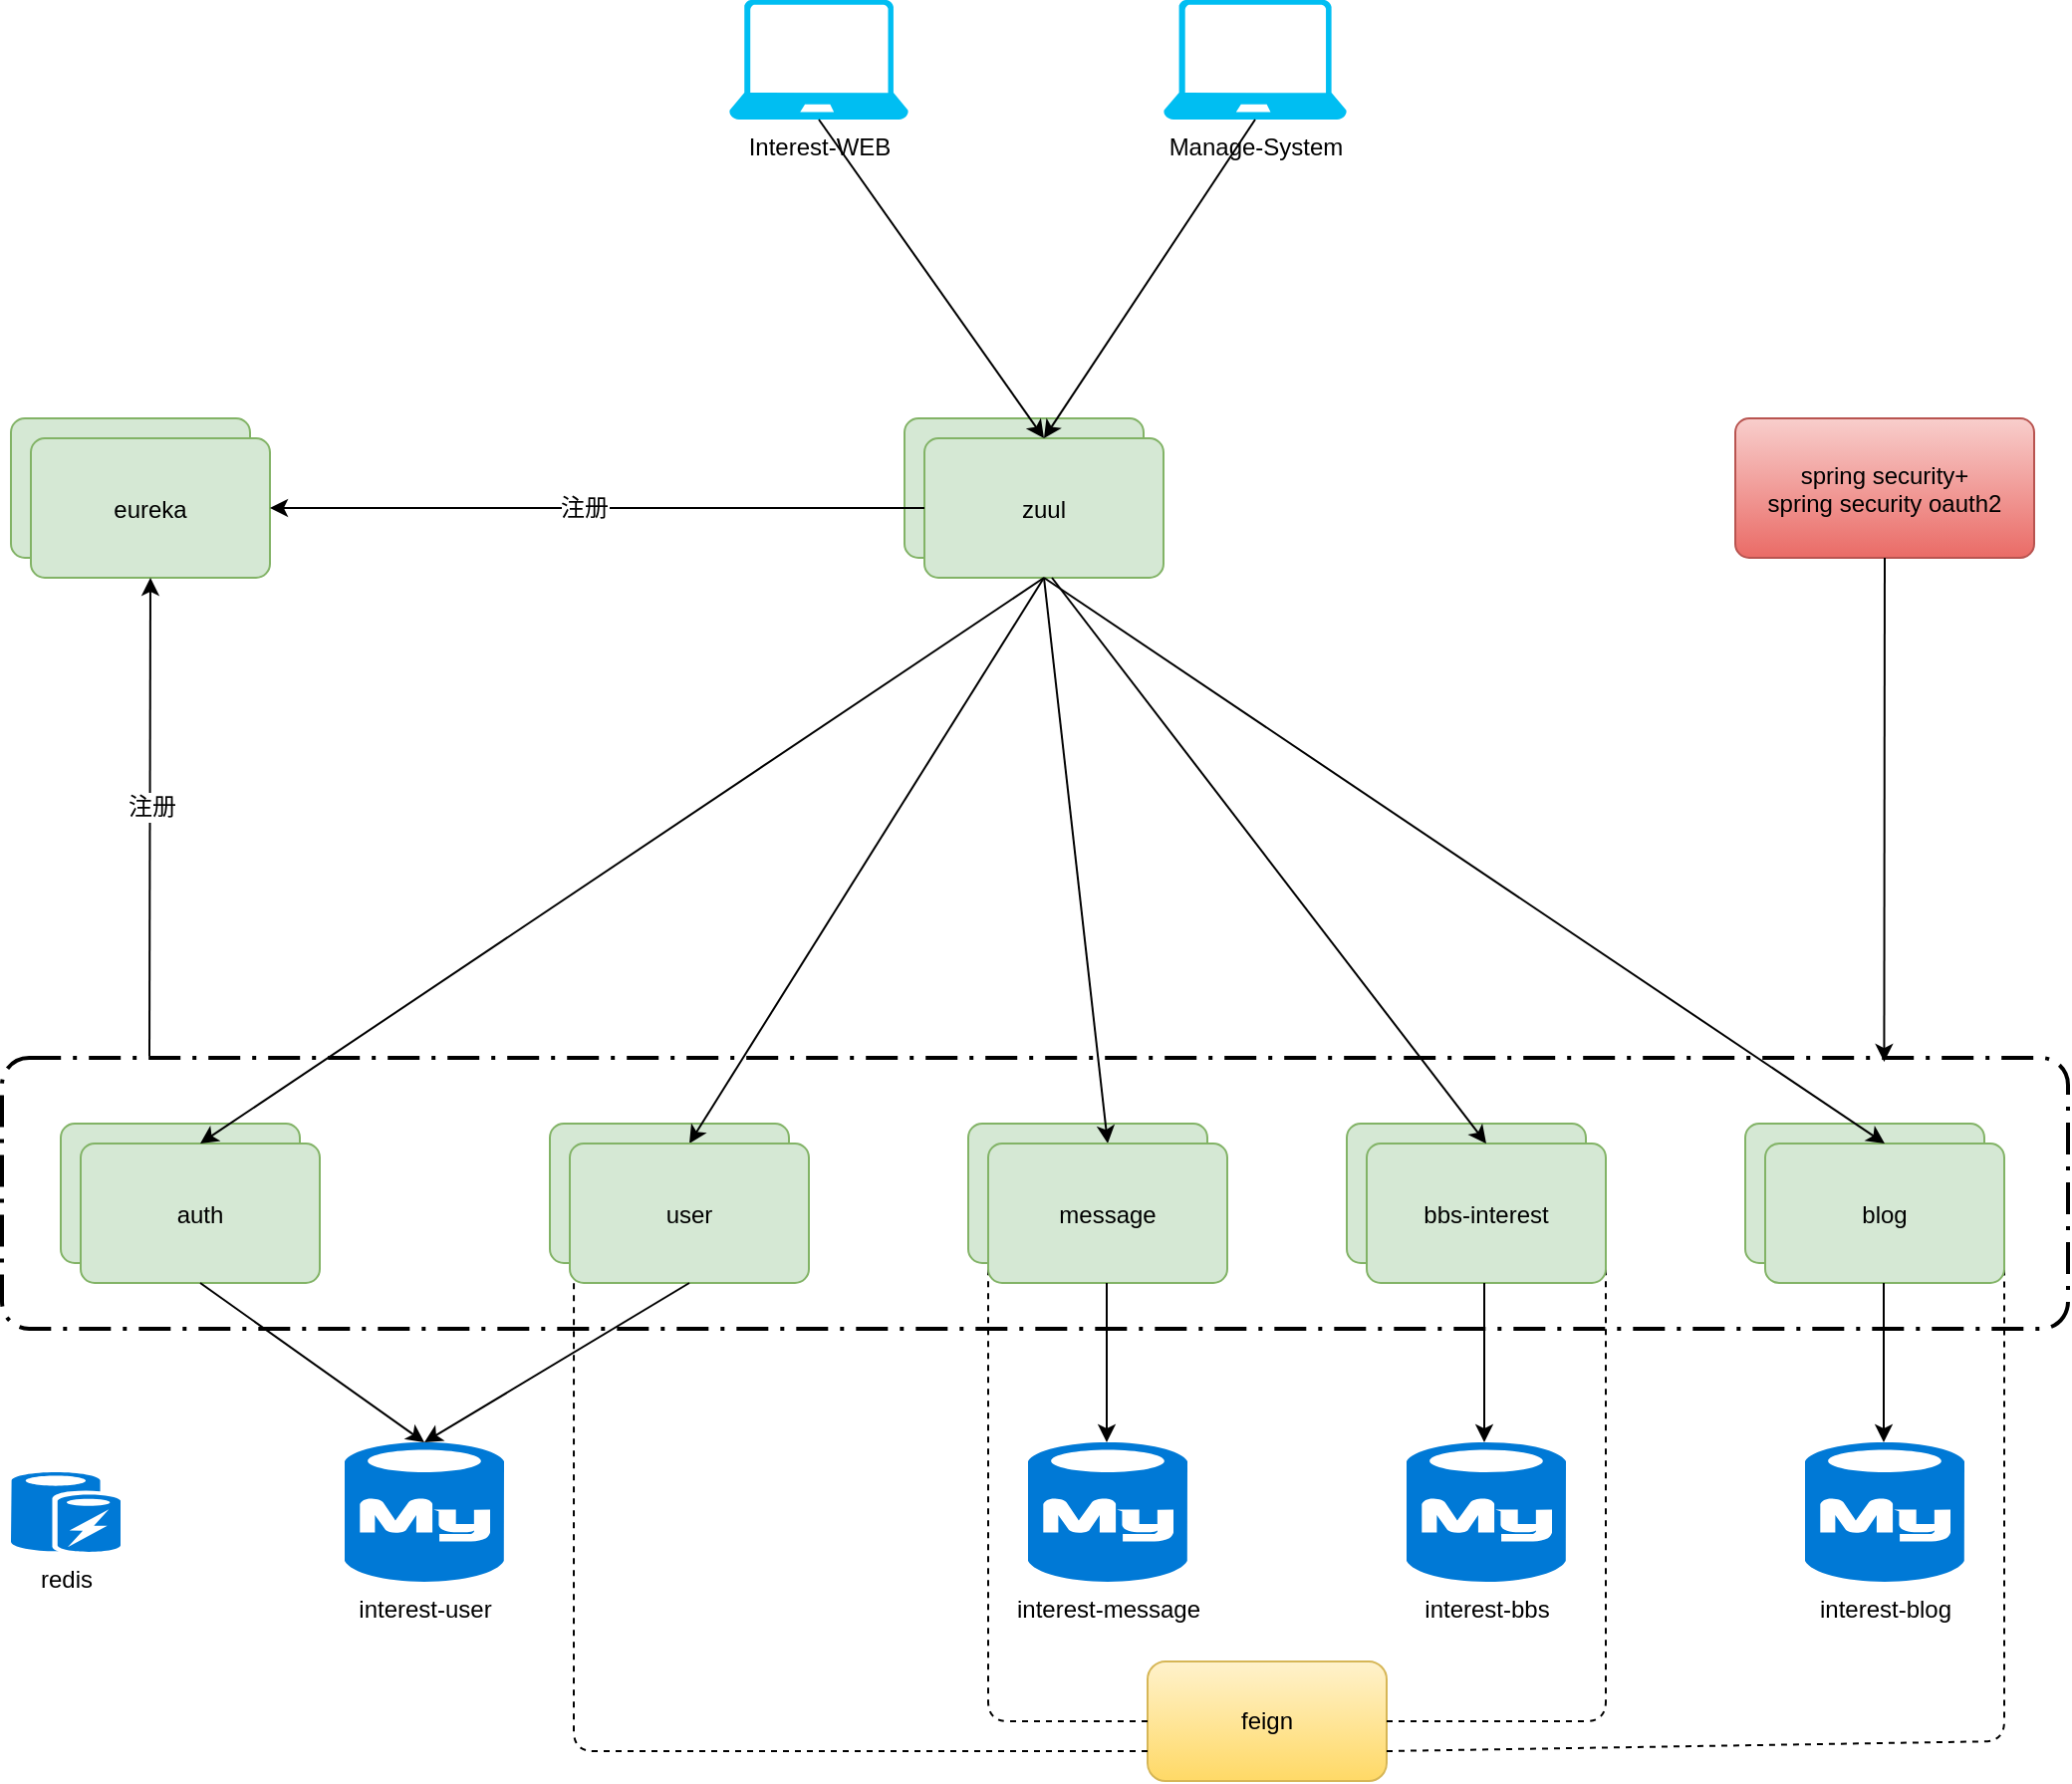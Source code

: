 <mxfile version="10.6.3" type="github"><diagram id="BwY9srq7fTIjP5G7jjD2" name="Page-1"><mxGraphModel dx="2477" dy="932" grid="1" gridSize="10" guides="1" tooltips="1" connect="1" arrows="1" fold="1" page="1" pageScale="1" pageWidth="827" pageHeight="1169" math="0" shadow="0"><root><mxCell id="0"/><mxCell id="1" parent="0"/><mxCell id="-KnuHClfnF_JSqVidbub-6" value="user-and-auth" style="rounded=1;arcSize=10;strokeColor=#82b366;fillColor=#d5e8d4;" parent="1" vertex="1"><mxGeometry x="-252" y="914" width="120" height="70" as="geometry"/></mxCell><mxCell id="-KnuHClfnF_JSqVidbub-11" value="message" style="rounded=1;arcSize=10;strokeColor=#82b366;fillColor=#d5e8d4;" parent="1" vertex="1"><mxGeometry x="-42" y="914" width="120" height="70" as="geometry"/></mxCell><mxCell id="-KnuHClfnF_JSqVidbub-12" value="BBS-interest" style="rounded=1;arcSize=10;strokeColor=#82b366;fillColor=#d5e8d4;" parent="1" vertex="1"><mxGeometry x="148" y="914" width="120" height="70" as="geometry"/></mxCell><mxCell id="-KnuHClfnF_JSqVidbub-13" value="blog" style="rounded=1;arcSize=10;strokeColor=#82b366;fillColor=#d5e8d4;" parent="1" vertex="1"><mxGeometry x="348" y="914" width="120" height="70" as="geometry"/></mxCell><mxCell id="-KnuHClfnF_JSqVidbub-25" value="eureka" style="rounded=1;arcSize=10;strokeColor=#82b366;fillColor=#d5e8d4;" parent="1" vertex="1"><mxGeometry x="-522.5" y="560" width="120" height="70" as="geometry"/></mxCell><mxCell id="-KnuHClfnF_JSqVidbub-26" value="zuul" style="rounded=1;arcSize=10;strokeColor=#82b366;fillColor=#d5e8d4;" parent="1" vertex="1"><mxGeometry x="-74" y="560" width="120" height="70" as="geometry"/></mxCell><mxCell id="-KnuHClfnF_JSqVidbub-27" value="eureka" style="rounded=1;arcSize=10;strokeColor=#82b366;fillColor=#d5e8d4;" parent="1" vertex="1"><mxGeometry x="-512.5" y="570" width="120" height="70" as="geometry"/></mxCell><mxCell id="-KnuHClfnF_JSqVidbub-28" value="zuul" style="rounded=1;arcSize=10;strokeColor=#82b366;fillColor=#d5e8d4;" parent="1" vertex="1"><mxGeometry x="-64" y="570" width="120" height="70" as="geometry"/></mxCell><mxCell id="-KnuHClfnF_JSqVidbub-29" value="redis" style="shadow=0;dashed=0;html=1;strokeColor=none;fillColor=#0079D6;labelPosition=center;verticalLabelPosition=bottom;verticalAlign=top;align=center;shape=mxgraph.azure.azure_cache;" parent="1" vertex="1"><mxGeometry x="-522.5" y="1089" width="55" height="40" as="geometry"/></mxCell><mxCell id="-KnuHClfnF_JSqVidbub-34" value="interest-message" style="shadow=0;dashed=0;html=1;strokeColor=none;fillColor=#0079D6;labelPosition=center;verticalLabelPosition=bottom;verticalAlign=top;align=center;shape=mxgraph.azure.mysql_database;" parent="1" vertex="1"><mxGeometry x="-12" y="1074" width="80" height="70" as="geometry"/></mxCell><mxCell id="-KnuHClfnF_JSqVidbub-35" value="interest-bbs" style="shadow=0;dashed=0;html=1;strokeColor=none;fillColor=#0079D6;labelPosition=center;verticalLabelPosition=bottom;verticalAlign=top;align=center;shape=mxgraph.azure.mysql_database;" parent="1" vertex="1"><mxGeometry x="178" y="1074" width="80" height="70" as="geometry"/></mxCell><mxCell id="-KnuHClfnF_JSqVidbub-36" value="interest-blog" style="shadow=0;dashed=0;html=1;strokeColor=none;fillColor=#0079D6;labelPosition=center;verticalLabelPosition=bottom;verticalAlign=top;align=center;shape=mxgraph.azure.mysql_database;" parent="1" vertex="1"><mxGeometry x="378" y="1074" width="80" height="70" as="geometry"/></mxCell><mxCell id="-KnuHClfnF_JSqVidbub-39" value="feign" style="rounded=1;whiteSpace=wrap;html=1;gradientColor=#ffd966;fillColor=#fff2cc;strokeColor=#d6b656;" parent="1" vertex="1"><mxGeometry x="48" y="1184" width="120" height="60" as="geometry"/></mxCell><mxCell id="-KnuHClfnF_JSqVidbub-40" value="" style="endArrow=none;dashed=1;html=1;entryX=0.017;entryY=0.386;entryDx=0;entryDy=0;exitX=0;exitY=0.75;exitDx=0;exitDy=0;entryPerimeter=0;" parent="1" source="-KnuHClfnF_JSqVidbub-39" target="-KnuHClfnF_JSqVidbub-80" edge="1"><mxGeometry width="50" height="50" relative="1" as="geometry"><mxPoint x="-202" y="1264" as="sourcePoint"/><mxPoint x="-152" y="1214" as="targetPoint"/><Array as="points"><mxPoint x="-240" y="1229"/></Array></mxGeometry></mxCell><mxCell id="-KnuHClfnF_JSqVidbub-41" value="" style="endArrow=none;dashed=1;html=1;entryX=0;entryY=0.5;entryDx=0;entryDy=0;exitX=0;exitY=0.5;exitDx=0;exitDy=0;" parent="1" source="-KnuHClfnF_JSqVidbub-39" target="-KnuHClfnF_JSqVidbub-81" edge="1"><mxGeometry width="50" height="50" relative="1" as="geometry"><mxPoint x="-42" y="1184" as="sourcePoint"/><mxPoint x="-12" y="984" as="targetPoint"/><Array as="points"><mxPoint x="-32" y="1214"/></Array></mxGeometry></mxCell><mxCell id="-KnuHClfnF_JSqVidbub-42" value="" style="endArrow=none;dashed=1;html=1;entryX=1;entryY=0.5;entryDx=0;entryDy=0;exitX=1;exitY=0.5;exitDx=0;exitDy=0;" parent="1" source="-KnuHClfnF_JSqVidbub-39" target="-KnuHClfnF_JSqVidbub-82" edge="1"><mxGeometry width="50" height="50" relative="1" as="geometry"><mxPoint x="-282" y="1314" as="sourcePoint"/><mxPoint x="-232" y="1264" as="targetPoint"/><Array as="points"><mxPoint x="278" y="1214"/></Array></mxGeometry></mxCell><mxCell id="-KnuHClfnF_JSqVidbub-43" value="" style="endArrow=none;dashed=1;html=1;entryX=1;entryY=0.5;entryDx=0;entryDy=0;exitX=1;exitY=0.75;exitDx=0;exitDy=0;" parent="1" source="-KnuHClfnF_JSqVidbub-39" target="-KnuHClfnF_JSqVidbub-83" edge="1"><mxGeometry width="50" height="50" relative="1" as="geometry"><mxPoint x="-282" y="1314" as="sourcePoint"/><mxPoint x="-232" y="1264" as="targetPoint"/><Array as="points"><mxPoint x="478" y="1224"/></Array></mxGeometry></mxCell><mxCell id="-KnuHClfnF_JSqVidbub-50" value="Interest-WEB" style="verticalLabelPosition=bottom;html=1;verticalAlign=top;align=center;strokeColor=none;fillColor=#00BEF2;shape=mxgraph.azure.laptop;" parent="1" vertex="1"><mxGeometry x="-162" y="350" width="90" height="60" as="geometry"/></mxCell><mxCell id="-KnuHClfnF_JSqVidbub-58" value="Manage-System" style="verticalLabelPosition=bottom;html=1;verticalAlign=top;align=center;strokeColor=none;fillColor=#00BEF2;shape=mxgraph.azure.laptop;" parent="1" vertex="1"><mxGeometry x="56" y="350" width="92" height="60" as="geometry"/></mxCell><mxCell id="-KnuHClfnF_JSqVidbub-60" value="" style="endArrow=classic;html=1;exitX=0.5;exitY=1;exitDx=0;exitDy=0;exitPerimeter=0;entryX=0.5;entryY=0;entryDx=0;entryDy=0;" parent="1" source="-KnuHClfnF_JSqVidbub-50" target="-KnuHClfnF_JSqVidbub-28" edge="1"><mxGeometry width="50" height="50" relative="1" as="geometry"><mxPoint x="-82" y="510" as="sourcePoint"/><mxPoint x="-32" y="460" as="targetPoint"/></mxGeometry></mxCell><mxCell id="-KnuHClfnF_JSqVidbub-61" value="" style="endArrow=classic;html=1;entryX=0.5;entryY=0;entryDx=0;entryDy=0;exitX=0.5;exitY=1;exitDx=0;exitDy=0;exitPerimeter=0;" parent="1" source="-KnuHClfnF_JSqVidbub-58" target="-KnuHClfnF_JSqVidbub-28" edge="1"><mxGeometry width="50" height="50" relative="1" as="geometry"><mxPoint x="-112" y="740" as="sourcePoint"/><mxPoint x="-62" y="690" as="targetPoint"/></mxGeometry></mxCell><mxCell id="-KnuHClfnF_JSqVidbub-64" value="" style="endArrow=classic;html=1;entryX=0.5;entryY=1;entryDx=0;entryDy=0;" parent="1" target="-KnuHClfnF_JSqVidbub-27" edge="1"><mxGeometry width="50" height="50" relative="1" as="geometry"><mxPoint x="-453" y="880" as="sourcePoint"/><mxPoint x="-25" y="881" as="targetPoint"/></mxGeometry></mxCell><mxCell id="-KnuHClfnF_JSqVidbub-65" value="注册" style="text;html=1;resizable=0;points=[];align=center;verticalAlign=middle;labelBackgroundColor=#ffffff;" parent="-KnuHClfnF_JSqVidbub-64" vertex="1" connectable="0"><mxGeometry x="0.043" relative="1" as="geometry"><mxPoint as="offset"/></mxGeometry></mxCell><mxCell id="-KnuHClfnF_JSqVidbub-66" value="" style="endArrow=classic;html=1;entryX=1;entryY=0.5;entryDx=0;entryDy=0;exitX=0;exitY=0.5;exitDx=0;exitDy=0;" parent="1" source="-KnuHClfnF_JSqVidbub-28" target="-KnuHClfnF_JSqVidbub-27" edge="1"><mxGeometry width="50" height="50" relative="1" as="geometry"><mxPoint x="-212.5" y="690" as="sourcePoint"/><mxPoint x="-62.5" y="790" as="targetPoint"/></mxGeometry></mxCell><mxCell id="-KnuHClfnF_JSqVidbub-67" value="注册" style="text;html=1;resizable=0;points=[];align=center;verticalAlign=middle;labelBackgroundColor=#ffffff;" parent="-KnuHClfnF_JSqVidbub-66" vertex="1" connectable="0"><mxGeometry x="0.043" relative="1" as="geometry"><mxPoint as="offset"/></mxGeometry></mxCell><mxCell id="-KnuHClfnF_JSqVidbub-75" value="" style="endArrow=classic;html=1;entryX=0.5;entryY=0;entryDx=0;entryDy=0;exitX=0.5;exitY=1;exitDx=0;exitDy=0;" parent="1" source="-KnuHClfnF_JSqVidbub-28" target="-KnuHClfnF_JSqVidbub-80" edge="1"><mxGeometry width="50" height="50" relative="1" as="geometry"><mxPoint x="313" y="500" as="sourcePoint"/><mxPoint x="363" y="450" as="targetPoint"/></mxGeometry></mxCell><mxCell id="-KnuHClfnF_JSqVidbub-76" value="" style="endArrow=classic;html=1;entryX=0.5;entryY=0;entryDx=0;entryDy=0;exitX=0.5;exitY=1;exitDx=0;exitDy=0;" parent="1" source="-KnuHClfnF_JSqVidbub-28" target="-KnuHClfnF_JSqVidbub-81" edge="1"><mxGeometry width="50" height="50" relative="1" as="geometry"><mxPoint x="428" y="430" as="sourcePoint"/><mxPoint x="123" y="609" as="targetPoint"/></mxGeometry></mxCell><mxCell id="-KnuHClfnF_JSqVidbub-80" value="user" style="rounded=1;arcSize=10;strokeColor=#82b366;fillColor=#d5e8d4;" parent="1" vertex="1"><mxGeometry x="-242" y="924" width="120" height="70" as="geometry"/></mxCell><mxCell id="-KnuHClfnF_JSqVidbub-81" value="message" style="rounded=1;arcSize=10;strokeColor=#82b366;fillColor=#d5e8d4;" parent="1" vertex="1"><mxGeometry x="-32" y="924" width="120" height="70" as="geometry"/></mxCell><mxCell id="-KnuHClfnF_JSqVidbub-82" value="bbs-interest" style="rounded=1;arcSize=10;strokeColor=#82b366;fillColor=#d5e8d4;" parent="1" vertex="1"><mxGeometry x="158" y="924" width="120" height="70" as="geometry"/></mxCell><mxCell id="-KnuHClfnF_JSqVidbub-83" value="blog" style="rounded=1;arcSize=10;strokeColor=#82b366;fillColor=#d5e8d4;" parent="1" vertex="1"><mxGeometry x="358" y="924" width="120" height="70" as="geometry"/></mxCell><mxCell id="-KnuHClfnF_JSqVidbub-84" value="" style="endArrow=classic;html=1;exitX=0.5;exitY=1;exitDx=0;exitDy=0;entryX=0.5;entryY=0;entryDx=0;entryDy=0;entryPerimeter=0;" parent="1" source="-KnuHClfnF_JSqVidbub-80" target="aS29Momtqbu1bqE9B8Pu-6" edge="1"><mxGeometry width="50" height="50" relative="1" as="geometry"><mxPoint x="-170" y="1184" as="sourcePoint"/><mxPoint x="-182" y="1074" as="targetPoint"/></mxGeometry></mxCell><mxCell id="-KnuHClfnF_JSqVidbub-85" value="" style="endArrow=classic;html=1;exitX=0.5;exitY=1;exitDx=0;exitDy=0;entryX=0.5;entryY=0;entryDx=0;entryDy=0;entryPerimeter=0;" parent="1" edge="1"><mxGeometry width="50" height="50" relative="1" as="geometry"><mxPoint x="27.5" y="994" as="sourcePoint"/><mxPoint x="27.5" y="1074" as="targetPoint"/></mxGeometry></mxCell><mxCell id="-KnuHClfnF_JSqVidbub-86" value="" style="endArrow=classic;html=1;exitX=0.5;exitY=1;exitDx=0;exitDy=0;entryX=0.5;entryY=0;entryDx=0;entryDy=0;entryPerimeter=0;" parent="1" edge="1"><mxGeometry width="50" height="50" relative="1" as="geometry"><mxPoint x="217" y="994" as="sourcePoint"/><mxPoint x="217" y="1074" as="targetPoint"/></mxGeometry></mxCell><mxCell id="-KnuHClfnF_JSqVidbub-87" value="" style="endArrow=classic;html=1;exitX=0.5;exitY=1;exitDx=0;exitDy=0;entryX=0.5;entryY=0;entryDx=0;entryDy=0;entryPerimeter=0;" parent="1" edge="1"><mxGeometry width="50" height="50" relative="1" as="geometry"><mxPoint x="417.5" y="994" as="sourcePoint"/><mxPoint x="417.5" y="1074" as="targetPoint"/></mxGeometry></mxCell><mxCell id="aS29Momtqbu1bqE9B8Pu-5" value="blog" style="rounded=1;arcSize=10;strokeColor=#82b366;fillColor=#d5e8d4;" parent="1" vertex="1"><mxGeometry x="-497.5" y="914" width="120" height="70" as="geometry"/></mxCell><mxCell id="aS29Momtqbu1bqE9B8Pu-6" value="interest-user" style="shadow=0;dashed=0;html=1;strokeColor=none;fillColor=#0079D6;labelPosition=center;verticalLabelPosition=bottom;verticalAlign=top;align=center;shape=mxgraph.azure.mysql_database;" parent="1" vertex="1"><mxGeometry x="-355" y="1074" width="80" height="70" as="geometry"/></mxCell><mxCell id="aS29Momtqbu1bqE9B8Pu-7" value="auth" style="rounded=1;arcSize=10;strokeColor=#82b366;fillColor=#d5e8d4;" parent="1" vertex="1"><mxGeometry x="-487.5" y="924" width="120" height="70" as="geometry"/></mxCell><mxCell id="aS29Momtqbu1bqE9B8Pu-8" value="" style="endArrow=classic;html=1;exitX=0.5;exitY=1;exitDx=0;exitDy=0;entryX=0.5;entryY=0;entryDx=0;entryDy=0;entryPerimeter=0;" parent="1" source="aS29Momtqbu1bqE9B8Pu-7" target="aS29Momtqbu1bqE9B8Pu-6" edge="1"><mxGeometry width="50" height="50" relative="1" as="geometry"><mxPoint x="-405.5" y="994" as="sourcePoint"/><mxPoint x="-405.5" y="1074" as="targetPoint"/></mxGeometry></mxCell><mxCell id="aS29Momtqbu1bqE9B8Pu-9" value="" style="endArrow=classic;html=1;entryX=0.5;entryY=0;entryDx=0;entryDy=0;exitX=0.5;exitY=1;exitDx=0;exitDy=0;" parent="1" source="-KnuHClfnF_JSqVidbub-28" target="aS29Momtqbu1bqE9B8Pu-7" edge="1"><mxGeometry width="50" height="50" relative="1" as="geometry"><mxPoint x="7" y="650" as="sourcePoint"/><mxPoint x="-171" y="934" as="targetPoint"/></mxGeometry></mxCell><mxCell id="aS29Momtqbu1bqE9B8Pu-10" value="" style="endArrow=classic;html=1;entryX=0.5;entryY=0;entryDx=0;entryDy=0;" parent="1" target="-KnuHClfnF_JSqVidbub-82" edge="1"><mxGeometry width="50" height="50" relative="1" as="geometry"><mxPoint y="640" as="sourcePoint"/><mxPoint x="-161" y="944" as="targetPoint"/></mxGeometry></mxCell><mxCell id="aS29Momtqbu1bqE9B8Pu-11" value="" style="endArrow=classic;html=1;entryX=0.5;entryY=0;entryDx=0;entryDy=0;exitX=0.5;exitY=1;exitDx=0;exitDy=0;" parent="1" source="-KnuHClfnF_JSqVidbub-28" target="-KnuHClfnF_JSqVidbub-83" edge="1"><mxGeometry width="50" height="50" relative="1" as="geometry"><mxPoint x="27" y="670" as="sourcePoint"/><mxPoint x="-151" y="954" as="targetPoint"/></mxGeometry></mxCell><mxCell id="aS29Momtqbu1bqE9B8Pu-12" value="" style="rounded=1;arcSize=10;dashed=1;strokeColor=#000000;fillColor=none;gradientColor=none;dashPattern=8 3 1 3;strokeWidth=2;" parent="1" vertex="1"><mxGeometry x="-527" y="881" width="1037" height="136" as="geometry"/></mxCell><mxCell id="Sjl-ta_8wOWQNcURjncC-1" value="spring security+&#xA;spring security oauth2" style="rounded=1;arcSize=10;strokeColor=#b85450;fillColor=#f8cecc;gradientColor=#ea6b66;" vertex="1" parent="1"><mxGeometry x="343" y="560" width="150" height="70" as="geometry"/></mxCell><mxCell id="Sjl-ta_8wOWQNcURjncC-2" value="" style="endArrow=classic;html=1;exitX=0.5;exitY=1;exitDx=0;exitDy=0;entryX=0.911;entryY=0.015;entryDx=0;entryDy=0;entryPerimeter=0;" edge="1" parent="1" source="Sjl-ta_8wOWQNcURjncC-1" target="aS29Momtqbu1bqE9B8Pu-12"><mxGeometry width="50" height="50" relative="1" as="geometry"><mxPoint x="480" y="810" as="sourcePoint"/><mxPoint x="530" y="760" as="targetPoint"/></mxGeometry></mxCell></root></mxGraphModel></diagram></mxfile>
